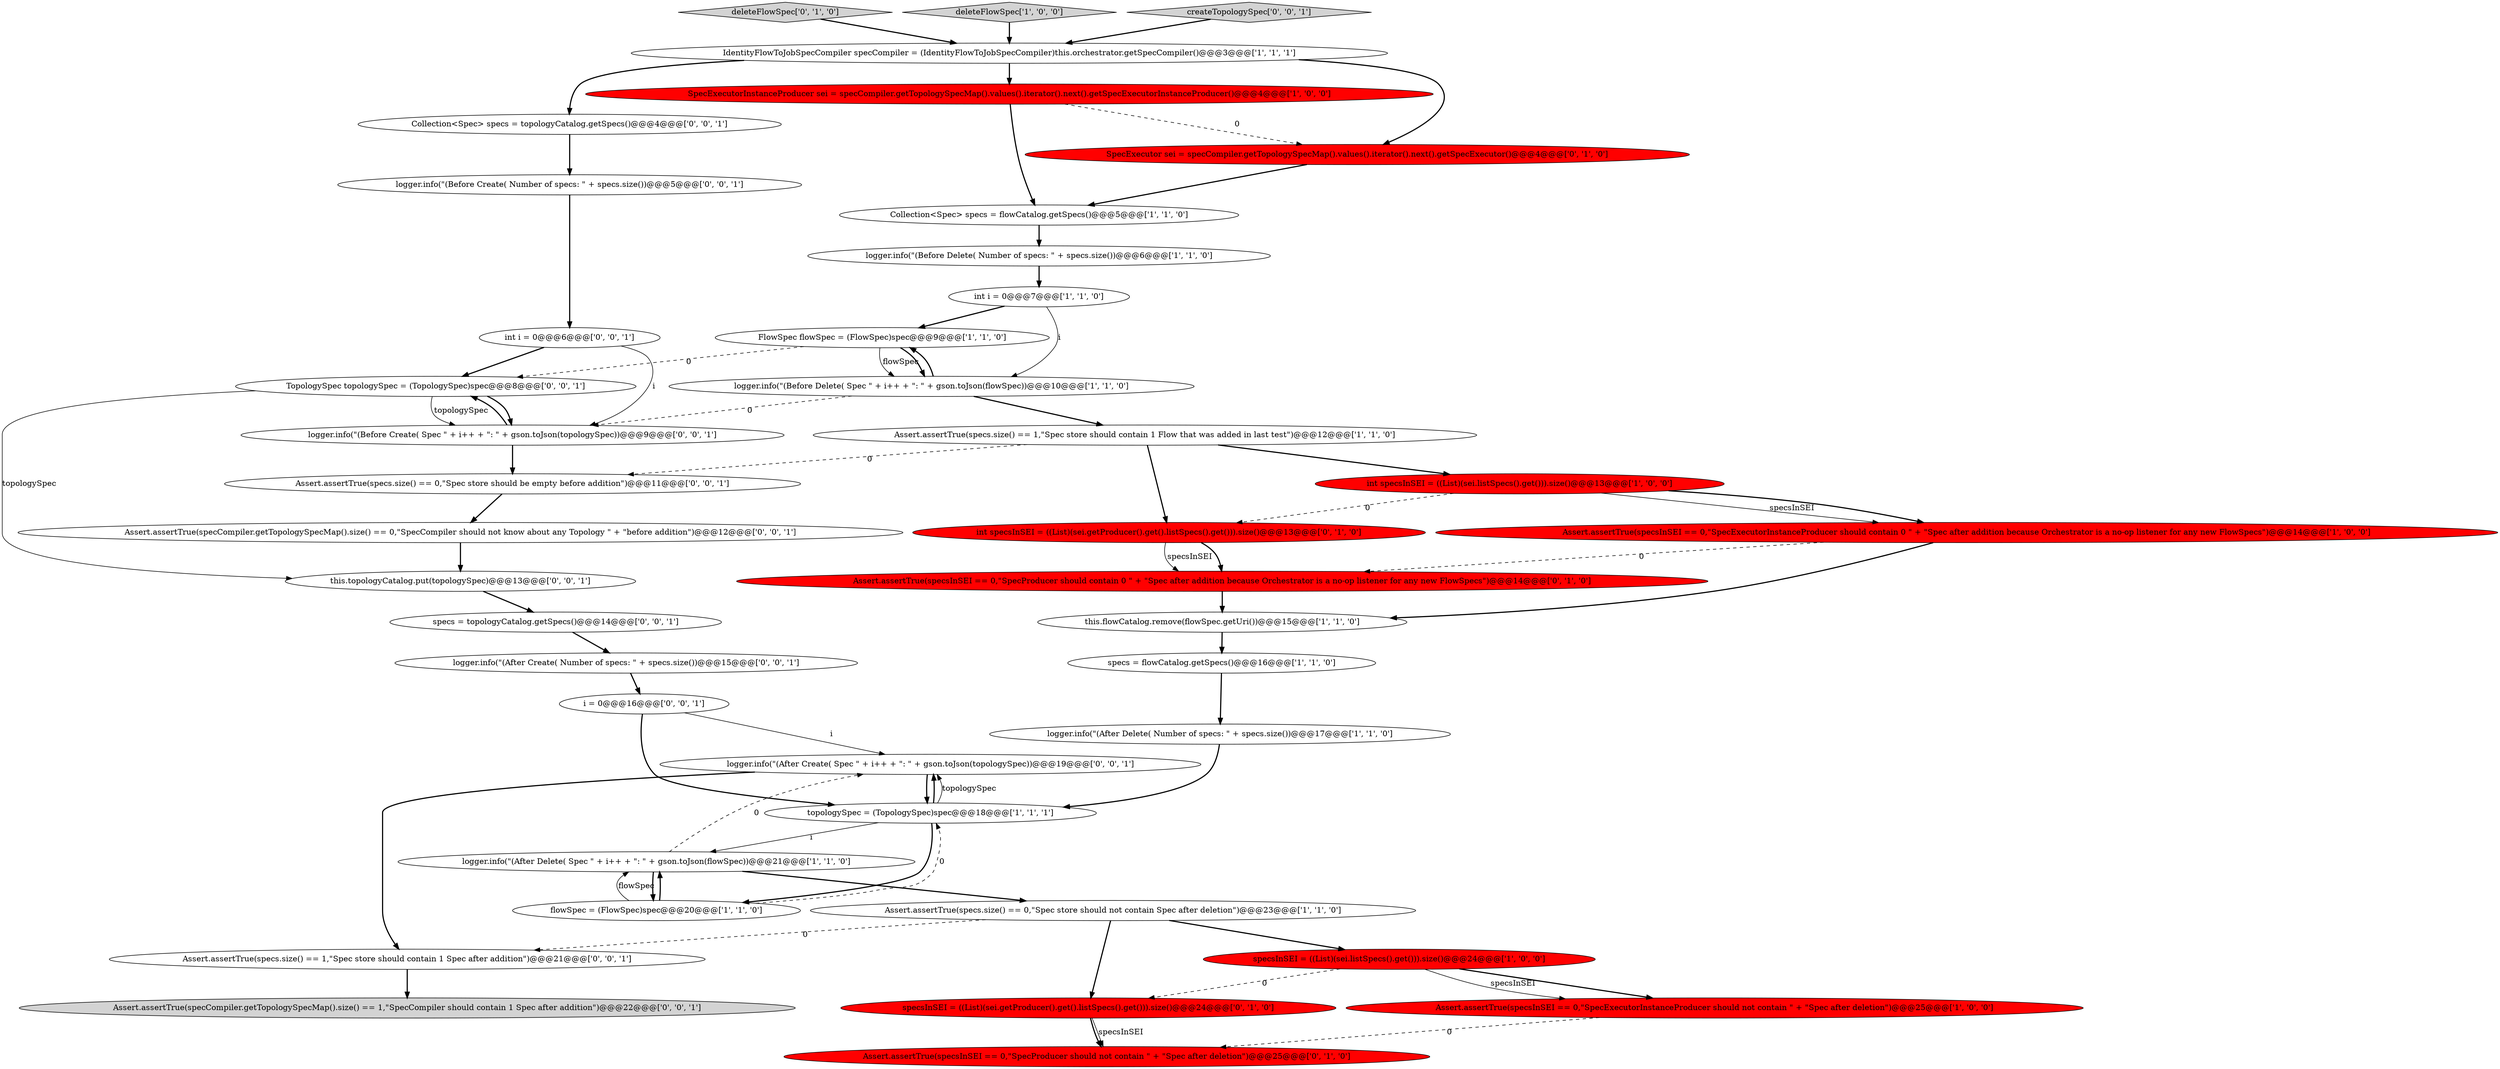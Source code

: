 digraph {
10 [style = filled, label = "Assert.assertTrue(specsInSEI == 0,\"SpecExecutorInstanceProducer should not contain \" + \"Spec after deletion\")@@@25@@@['1', '0', '0']", fillcolor = red, shape = ellipse image = "AAA1AAABBB1BBB"];
9 [style = filled, label = "specsInSEI = ((List)(sei.listSpecs().get())).size()@@@24@@@['1', '0', '0']", fillcolor = red, shape = ellipse image = "AAA1AAABBB1BBB"];
19 [style = filled, label = "Assert.assertTrue(specs.size() == 0,\"Spec store should not contain Spec after deletion\")@@@23@@@['1', '1', '0']", fillcolor = white, shape = ellipse image = "AAA0AAABBB1BBB"];
30 [style = filled, label = "logger.info(\"(Before Create( Spec \" + i++ + \": \" + gson.toJson(topologySpec))@@@9@@@['0', '0', '1']", fillcolor = white, shape = ellipse image = "AAA0AAABBB3BBB"];
0 [style = filled, label = "Assert.assertTrue(specs.size() == 1,\"Spec store should contain 1 Flow that was added in last test\")@@@12@@@['1', '1', '0']", fillcolor = white, shape = ellipse image = "AAA0AAABBB1BBB"];
7 [style = filled, label = "topologySpec = (TopologySpec)spec@@@18@@@['1', '1', '1']", fillcolor = white, shape = ellipse image = "AAA0AAABBB1BBB"];
17 [style = filled, label = "int specsInSEI = ((List)(sei.listSpecs().get())).size()@@@13@@@['1', '0', '0']", fillcolor = red, shape = ellipse image = "AAA1AAABBB1BBB"];
5 [style = filled, label = "logger.info(\"(After Delete( Spec \" + i++ + \": \" + gson.toJson(flowSpec))@@@21@@@['1', '1', '0']", fillcolor = white, shape = ellipse image = "AAA0AAABBB1BBB"];
24 [style = filled, label = "deleteFlowSpec['0', '1', '0']", fillcolor = lightgray, shape = diamond image = "AAA0AAABBB2BBB"];
14 [style = filled, label = "deleteFlowSpec['1', '0', '0']", fillcolor = lightgray, shape = diamond image = "AAA0AAABBB1BBB"];
4 [style = filled, label = "Assert.assertTrue(specsInSEI == 0,\"SpecExecutorInstanceProducer should contain 0 \" + \"Spec after addition because Orchestrator is a no-op listener for any new FlowSpecs\")@@@14@@@['1', '0', '0']", fillcolor = red, shape = ellipse image = "AAA1AAABBB1BBB"];
18 [style = filled, label = "SpecExecutorInstanceProducer sei = specCompiler.getTopologySpecMap().values().iterator().next().getSpecExecutorInstanceProducer()@@@4@@@['1', '0', '0']", fillcolor = red, shape = ellipse image = "AAA1AAABBB1BBB"];
6 [style = filled, label = "logger.info(\"(After Delete( Number of specs: \" + specs.size())@@@17@@@['1', '1', '0']", fillcolor = white, shape = ellipse image = "AAA0AAABBB1BBB"];
33 [style = filled, label = "TopologySpec topologySpec = (TopologySpec)spec@@@8@@@['0', '0', '1']", fillcolor = white, shape = ellipse image = "AAA0AAABBB3BBB"];
35 [style = filled, label = "logger.info(\"(After Create( Spec \" + i++ + \": \" + gson.toJson(topologySpec))@@@19@@@['0', '0', '1']", fillcolor = white, shape = ellipse image = "AAA0AAABBB3BBB"];
32 [style = filled, label = "int i = 0@@@6@@@['0', '0', '1']", fillcolor = white, shape = ellipse image = "AAA0AAABBB3BBB"];
28 [style = filled, label = "specs = topologyCatalog.getSpecs()@@@14@@@['0', '0', '1']", fillcolor = white, shape = ellipse image = "AAA0AAABBB3BBB"];
8 [style = filled, label = "IdentityFlowToJobSpecCompiler specCompiler = (IdentityFlowToJobSpecCompiler)this.orchestrator.getSpecCompiler()@@@3@@@['1', '1', '1']", fillcolor = white, shape = ellipse image = "AAA0AAABBB1BBB"];
15 [style = filled, label = "specs = flowCatalog.getSpecs()@@@16@@@['1', '1', '0']", fillcolor = white, shape = ellipse image = "AAA0AAABBB1BBB"];
34 [style = filled, label = "logger.info(\"(After Create( Number of specs: \" + specs.size())@@@15@@@['0', '0', '1']", fillcolor = white, shape = ellipse image = "AAA0AAABBB3BBB"];
12 [style = filled, label = "this.flowCatalog.remove(flowSpec.getUri())@@@15@@@['1', '1', '0']", fillcolor = white, shape = ellipse image = "AAA0AAABBB1BBB"];
31 [style = filled, label = "Assert.assertTrue(specs.size() == 0,\"Spec store should be empty before addition\")@@@11@@@['0', '0', '1']", fillcolor = white, shape = ellipse image = "AAA0AAABBB3BBB"];
11 [style = filled, label = "FlowSpec flowSpec = (FlowSpec)spec@@@9@@@['1', '1', '0']", fillcolor = white, shape = ellipse image = "AAA0AAABBB1BBB"];
40 [style = filled, label = "Assert.assertTrue(specCompiler.getTopologySpecMap().size() == 0,\"SpecCompiler should not know about any Topology \" + \"before addition\")@@@12@@@['0', '0', '1']", fillcolor = white, shape = ellipse image = "AAA0AAABBB3BBB"];
2 [style = filled, label = "Collection<Spec> specs = flowCatalog.getSpecs()@@@5@@@['1', '1', '0']", fillcolor = white, shape = ellipse image = "AAA0AAABBB1BBB"];
38 [style = filled, label = "Assert.assertTrue(specs.size() == 1,\"Spec store should contain 1 Spec after addition\")@@@21@@@['0', '0', '1']", fillcolor = white, shape = ellipse image = "AAA0AAABBB3BBB"];
13 [style = filled, label = "flowSpec = (FlowSpec)spec@@@20@@@['1', '1', '0']", fillcolor = white, shape = ellipse image = "AAA0AAABBB1BBB"];
27 [style = filled, label = "logger.info(\"(Before Create( Number of specs: \" + specs.size())@@@5@@@['0', '0', '1']", fillcolor = white, shape = ellipse image = "AAA0AAABBB3BBB"];
26 [style = filled, label = "this.topologyCatalog.put(topologySpec)@@@13@@@['0', '0', '1']", fillcolor = white, shape = ellipse image = "AAA0AAABBB3BBB"];
36 [style = filled, label = "i = 0@@@16@@@['0', '0', '1']", fillcolor = white, shape = ellipse image = "AAA0AAABBB3BBB"];
21 [style = filled, label = "specsInSEI = ((List)(sei.getProducer().get().listSpecs().get())).size()@@@24@@@['0', '1', '0']", fillcolor = red, shape = ellipse image = "AAA1AAABBB2BBB"];
23 [style = filled, label = "int specsInSEI = ((List)(sei.getProducer().get().listSpecs().get())).size()@@@13@@@['0', '1', '0']", fillcolor = red, shape = ellipse image = "AAA1AAABBB2BBB"];
22 [style = filled, label = "Assert.assertTrue(specsInSEI == 0,\"SpecProducer should not contain \" + \"Spec after deletion\")@@@25@@@['0', '1', '0']", fillcolor = red, shape = ellipse image = "AAA1AAABBB2BBB"];
37 [style = filled, label = "Assert.assertTrue(specCompiler.getTopologySpecMap().size() == 1,\"SpecCompiler should contain 1 Spec after addition\")@@@22@@@['0', '0', '1']", fillcolor = lightgray, shape = ellipse image = "AAA0AAABBB3BBB"];
29 [style = filled, label = "Collection<Spec> specs = topologyCatalog.getSpecs()@@@4@@@['0', '0', '1']", fillcolor = white, shape = ellipse image = "AAA0AAABBB3BBB"];
16 [style = filled, label = "int i = 0@@@7@@@['1', '1', '0']", fillcolor = white, shape = ellipse image = "AAA0AAABBB1BBB"];
1 [style = filled, label = "logger.info(\"(Before Delete( Spec \" + i++ + \": \" + gson.toJson(flowSpec))@@@10@@@['1', '1', '0']", fillcolor = white, shape = ellipse image = "AAA0AAABBB1BBB"];
25 [style = filled, label = "SpecExecutor sei = specCompiler.getTopologySpecMap().values().iterator().next().getSpecExecutor()@@@4@@@['0', '1', '0']", fillcolor = red, shape = ellipse image = "AAA1AAABBB2BBB"];
39 [style = filled, label = "createTopologySpec['0', '0', '1']", fillcolor = lightgray, shape = diamond image = "AAA0AAABBB3BBB"];
3 [style = filled, label = "logger.info(\"(Before Delete( Number of specs: \" + specs.size())@@@6@@@['1', '1', '0']", fillcolor = white, shape = ellipse image = "AAA0AAABBB1BBB"];
20 [style = filled, label = "Assert.assertTrue(specsInSEI == 0,\"SpecProducer should contain 0 \" + \"Spec after addition because Orchestrator is a no-op listener for any new FlowSpecs\")@@@14@@@['0', '1', '0']", fillcolor = red, shape = ellipse image = "AAA1AAABBB2BBB"];
7->13 [style = bold, label=""];
32->30 [style = solid, label="i"];
13->7 [style = dashed, label="0"];
11->1 [style = solid, label="flowSpec"];
23->20 [style = bold, label=""];
27->32 [style = bold, label=""];
16->11 [style = bold, label=""];
30->33 [style = bold, label=""];
28->34 [style = bold, label=""];
11->1 [style = bold, label=""];
8->18 [style = bold, label=""];
0->17 [style = bold, label=""];
11->33 [style = dashed, label="0"];
1->30 [style = dashed, label="0"];
2->3 [style = bold, label=""];
12->15 [style = bold, label=""];
39->8 [style = bold, label=""];
7->35 [style = bold, label=""];
23->20 [style = solid, label="specsInSEI"];
17->4 [style = solid, label="specsInSEI"];
15->6 [style = bold, label=""];
1->0 [style = bold, label=""];
9->10 [style = bold, label=""];
3->16 [style = bold, label=""];
18->2 [style = bold, label=""];
10->22 [style = dashed, label="0"];
21->22 [style = solid, label="specsInSEI"];
25->2 [style = bold, label=""];
32->33 [style = bold, label=""];
33->26 [style = solid, label="topologySpec"];
1->11 [style = bold, label=""];
7->5 [style = solid, label="i"];
5->19 [style = bold, label=""];
29->27 [style = bold, label=""];
19->38 [style = dashed, label="0"];
0->23 [style = bold, label=""];
5->35 [style = dashed, label="0"];
19->9 [style = bold, label=""];
38->37 [style = bold, label=""];
21->22 [style = bold, label=""];
30->31 [style = bold, label=""];
36->7 [style = bold, label=""];
16->1 [style = solid, label="i"];
7->35 [style = solid, label="topologySpec"];
5->13 [style = bold, label=""];
34->36 [style = bold, label=""];
4->20 [style = dashed, label="0"];
9->21 [style = dashed, label="0"];
20->12 [style = bold, label=""];
0->31 [style = dashed, label="0"];
13->5 [style = bold, label=""];
33->30 [style = bold, label=""];
4->12 [style = bold, label=""];
31->40 [style = bold, label=""];
40->26 [style = bold, label=""];
14->8 [style = bold, label=""];
35->38 [style = bold, label=""];
26->28 [style = bold, label=""];
33->30 [style = solid, label="topologySpec"];
24->8 [style = bold, label=""];
17->23 [style = dashed, label="0"];
6->7 [style = bold, label=""];
13->5 [style = solid, label="flowSpec"];
36->35 [style = solid, label="i"];
8->25 [style = bold, label=""];
8->29 [style = bold, label=""];
35->7 [style = bold, label=""];
17->4 [style = bold, label=""];
18->25 [style = dashed, label="0"];
9->10 [style = solid, label="specsInSEI"];
19->21 [style = bold, label=""];
}
